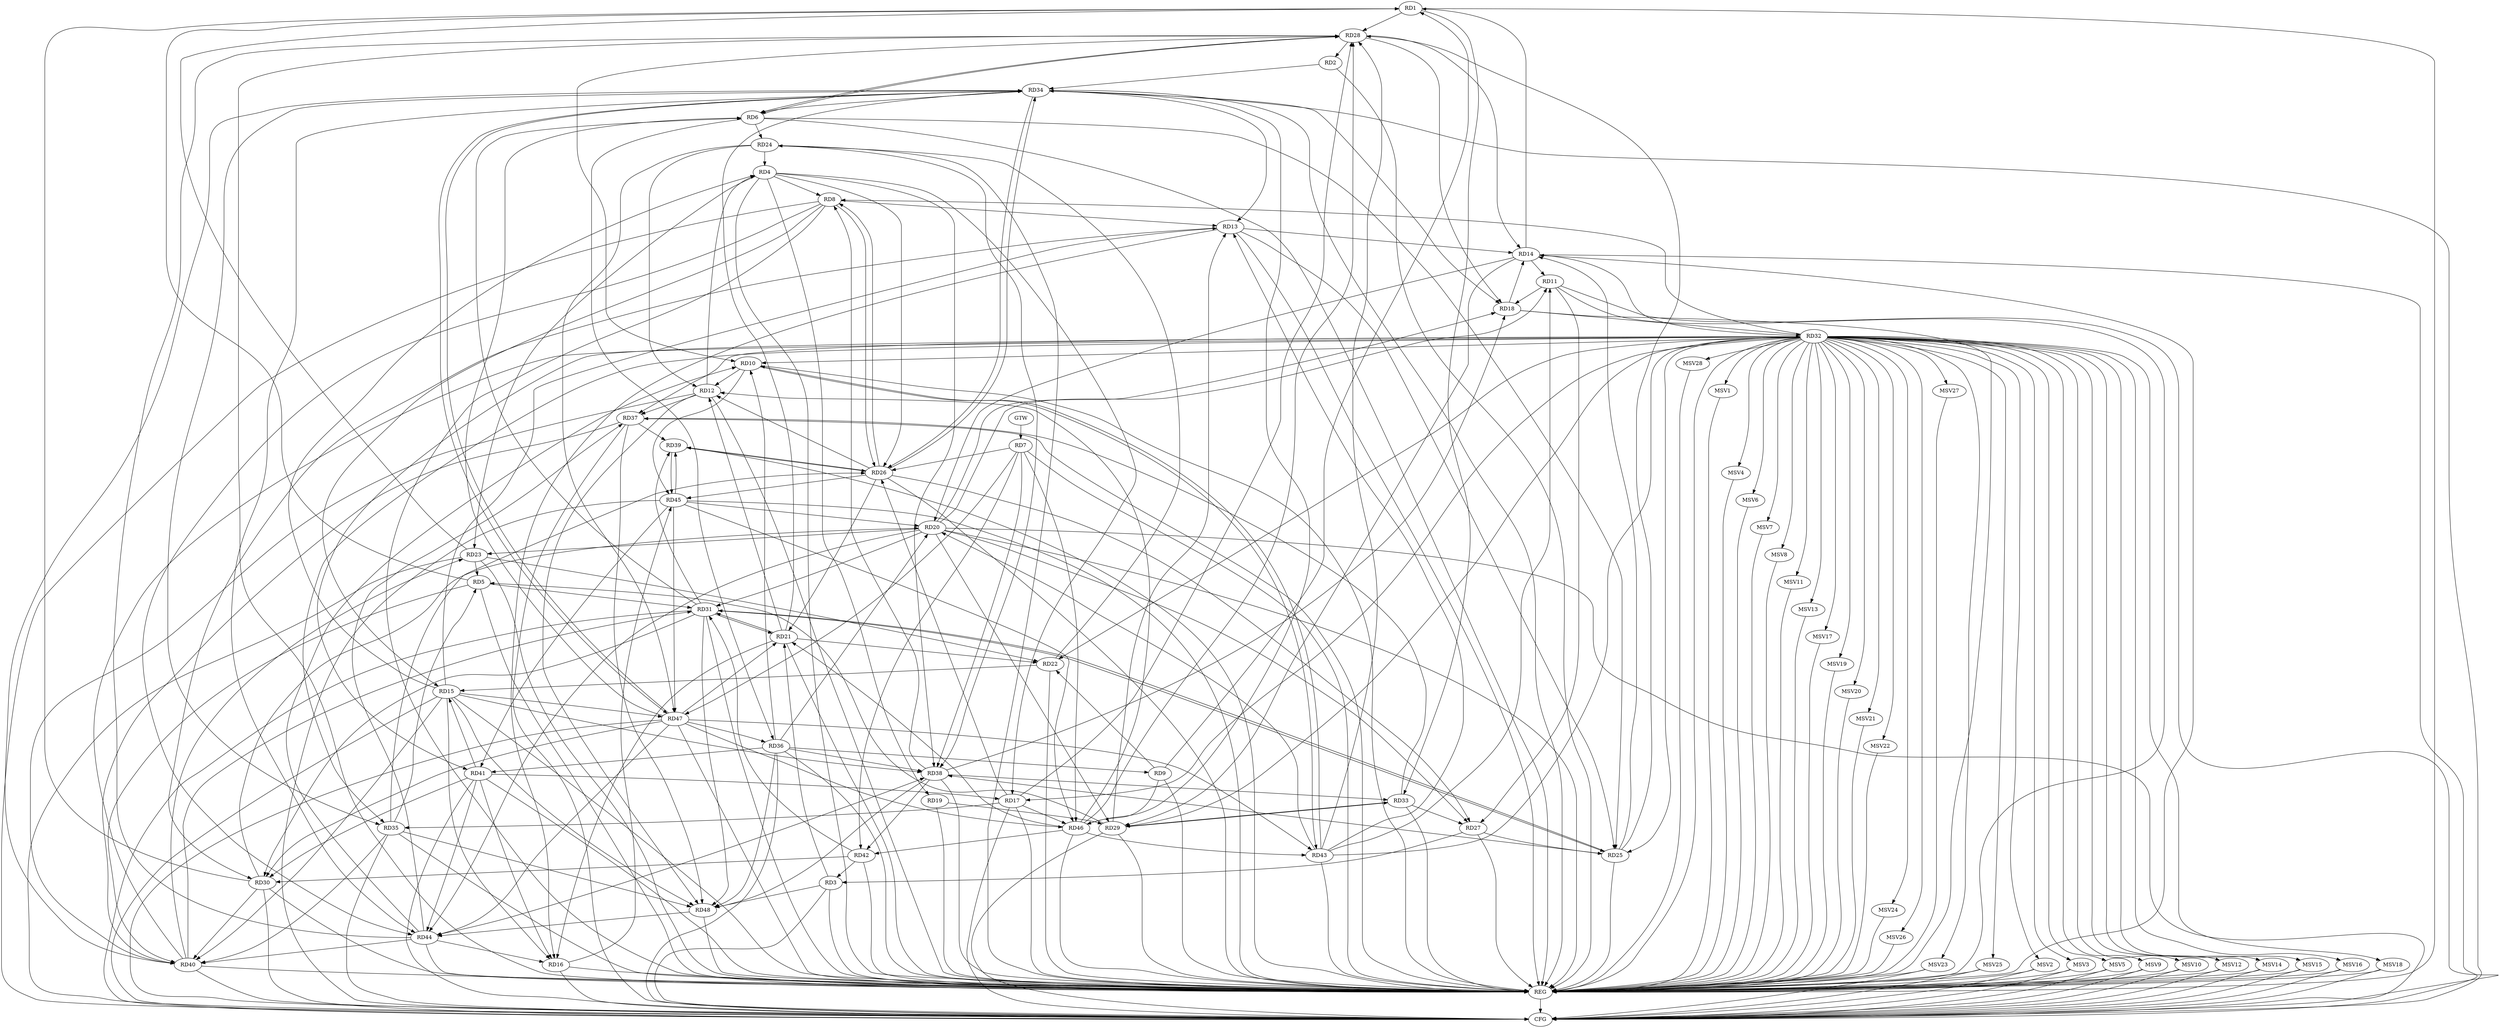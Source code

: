 strict digraph G {
  RD1 [ label="RD1" ];
  RD2 [ label="RD2" ];
  RD3 [ label="RD3" ];
  RD4 [ label="RD4" ];
  RD5 [ label="RD5" ];
  RD6 [ label="RD6" ];
  RD7 [ label="RD7" ];
  RD8 [ label="RD8" ];
  RD9 [ label="RD9" ];
  RD10 [ label="RD10" ];
  RD11 [ label="RD11" ];
  RD12 [ label="RD12" ];
  RD13 [ label="RD13" ];
  RD14 [ label="RD14" ];
  RD15 [ label="RD15" ];
  RD16 [ label="RD16" ];
  RD17 [ label="RD17" ];
  RD18 [ label="RD18" ];
  RD19 [ label="RD19" ];
  RD20 [ label="RD20" ];
  RD21 [ label="RD21" ];
  RD22 [ label="RD22" ];
  RD23 [ label="RD23" ];
  RD24 [ label="RD24" ];
  RD25 [ label="RD25" ];
  RD26 [ label="RD26" ];
  RD27 [ label="RD27" ];
  RD28 [ label="RD28" ];
  RD29 [ label="RD29" ];
  RD30 [ label="RD30" ];
  RD31 [ label="RD31" ];
  RD32 [ label="RD32" ];
  RD33 [ label="RD33" ];
  RD34 [ label="RD34" ];
  RD35 [ label="RD35" ];
  RD36 [ label="RD36" ];
  RD37 [ label="RD37" ];
  RD38 [ label="RD38" ];
  RD39 [ label="RD39" ];
  RD40 [ label="RD40" ];
  RD41 [ label="RD41" ];
  RD42 [ label="RD42" ];
  RD43 [ label="RD43" ];
  RD44 [ label="RD44" ];
  RD45 [ label="RD45" ];
  RD46 [ label="RD46" ];
  RD47 [ label="RD47" ];
  RD48 [ label="RD48" ];
  GTW [ label="GTW" ];
  REG [ label="REG" ];
  CFG [ label="CFG" ];
  MSV1 [ label="MSV1" ];
  MSV2 [ label="MSV2" ];
  MSV3 [ label="MSV3" ];
  MSV4 [ label="MSV4" ];
  MSV5 [ label="MSV5" ];
  MSV6 [ label="MSV6" ];
  MSV7 [ label="MSV7" ];
  MSV8 [ label="MSV8" ];
  MSV9 [ label="MSV9" ];
  MSV10 [ label="MSV10" ];
  MSV11 [ label="MSV11" ];
  MSV12 [ label="MSV12" ];
  MSV13 [ label="MSV13" ];
  MSV14 [ label="MSV14" ];
  MSV15 [ label="MSV15" ];
  MSV16 [ label="MSV16" ];
  MSV17 [ label="MSV17" ];
  MSV18 [ label="MSV18" ];
  MSV19 [ label="MSV19" ];
  MSV20 [ label="MSV20" ];
  MSV21 [ label="MSV21" ];
  MSV22 [ label="MSV22" ];
  MSV23 [ label="MSV23" ];
  MSV24 [ label="MSV24" ];
  MSV25 [ label="MSV25" ];
  MSV26 [ label="MSV26" ];
  MSV27 [ label="MSV27" ];
  MSV28 [ label="MSV28" ];
  RD5 -> RD1;
  RD9 -> RD1;
  RD14 -> RD1;
  RD23 -> RD1;
  RD1 -> RD28;
  RD30 -> RD1;
  RD1 -> RD33;
  RD28 -> RD2;
  RD2 -> RD34;
  RD3 -> RD21;
  RD27 -> RD3;
  RD42 -> RD3;
  RD3 -> RD48;
  RD4 -> RD8;
  RD12 -> RD4;
  RD15 -> RD4;
  RD4 -> RD17;
  RD4 -> RD19;
  RD4 -> RD23;
  RD24 -> RD4;
  RD4 -> RD26;
  RD4 -> RD38;
  RD23 -> RD5;
  RD29 -> RD5;
  RD5 -> RD31;
  RD35 -> RD5;
  RD5 -> RD40;
  RD6 -> RD24;
  RD6 -> RD25;
  RD6 -> RD28;
  RD28 -> RD6;
  RD31 -> RD6;
  RD34 -> RD6;
  RD6 -> RD36;
  RD47 -> RD6;
  RD7 -> RD26;
  RD7 -> RD38;
  RD7 -> RD42;
  RD7 -> RD46;
  RD7 -> RD47;
  RD8 -> RD13;
  RD8 -> RD15;
  RD8 -> RD26;
  RD26 -> RD8;
  RD32 -> RD8;
  RD38 -> RD8;
  RD8 -> RD44;
  RD9 -> RD22;
  RD36 -> RD9;
  RD9 -> RD46;
  RD10 -> RD12;
  RD28 -> RD10;
  RD32 -> RD10;
  RD36 -> RD10;
  RD10 -> RD43;
  RD43 -> RD10;
  RD44 -> RD10;
  RD10 -> RD45;
  RD14 -> RD11;
  RD11 -> RD18;
  RD20 -> RD11;
  RD11 -> RD27;
  RD43 -> RD11;
  RD21 -> RD12;
  RD24 -> RD12;
  RD26 -> RD12;
  RD12 -> RD37;
  RD12 -> RD40;
  RD46 -> RD12;
  RD12 -> RD48;
  RD13 -> RD14;
  RD15 -> RD13;
  RD13 -> RD16;
  RD13 -> RD25;
  RD29 -> RD13;
  RD13 -> RD30;
  RD34 -> RD13;
  RD43 -> RD13;
  RD18 -> RD14;
  RD14 -> RD20;
  RD25 -> RD14;
  RD28 -> RD14;
  RD14 -> RD29;
  RD32 -> RD14;
  RD15 -> RD16;
  RD22 -> RD15;
  RD15 -> RD38;
  RD15 -> RD40;
  RD41 -> RD15;
  RD15 -> RD47;
  RD15 -> RD48;
  RD21 -> RD16;
  RD41 -> RD16;
  RD44 -> RD16;
  RD16 -> RD45;
  RD17 -> RD26;
  RD17 -> RD28;
  RD32 -> RD17;
  RD17 -> RD35;
  RD41 -> RD17;
  RD17 -> RD46;
  RD20 -> RD18;
  RD28 -> RD18;
  RD18 -> RD32;
  RD34 -> RD18;
  RD38 -> RD18;
  RD19 -> RD29;
  RD20 -> RD23;
  RD20 -> RD27;
  RD20 -> RD29;
  RD30 -> RD20;
  RD20 -> RD31;
  RD36 -> RD20;
  RD43 -> RD20;
  RD20 -> RD44;
  RD45 -> RD20;
  RD21 -> RD22;
  RD26 -> RD21;
  RD21 -> RD31;
  RD31 -> RD21;
  RD21 -> RD34;
  RD46 -> RD21;
  RD47 -> RD21;
  RD23 -> RD22;
  RD22 -> RD24;
  RD32 -> RD22;
  RD40 -> RD23;
  RD24 -> RD38;
  RD24 -> RD47;
  RD27 -> RD25;
  RD25 -> RD28;
  RD25 -> RD31;
  RD31 -> RD25;
  RD32 -> RD25;
  RD25 -> RD38;
  RD26 -> RD27;
  RD26 -> RD34;
  RD34 -> RD26;
  RD35 -> RD26;
  RD26 -> RD39;
  RD39 -> RD26;
  RD26 -> RD45;
  RD33 -> RD27;
  RD43 -> RD28;
  RD44 -> RD28;
  RD46 -> RD28;
  RD32 -> RD29;
  RD29 -> RD33;
  RD33 -> RD29;
  RD31 -> RD30;
  RD30 -> RD40;
  RD41 -> RD30;
  RD42 -> RD30;
  RD47 -> RD30;
  RD31 -> RD39;
  RD40 -> RD31;
  RD42 -> RD31;
  RD31 -> RD48;
  RD32 -> RD35;
  RD32 -> RD37;
  RD40 -> RD32;
  RD32 -> RD41;
  RD43 -> RD32;
  RD33 -> RD37;
  RD38 -> RD33;
  RD34 -> RD35;
  RD40 -> RD34;
  RD34 -> RD44;
  RD46 -> RD34;
  RD34 -> RD47;
  RD47 -> RD34;
  RD35 -> RD40;
  RD35 -> RD48;
  RD36 -> RD38;
  RD36 -> RD41;
  RD47 -> RD36;
  RD36 -> RD48;
  RD37 -> RD39;
  RD37 -> RD40;
  RD44 -> RD37;
  RD37 -> RD48;
  RD38 -> RD42;
  RD44 -> RD38;
  RD38 -> RD48;
  RD39 -> RD45;
  RD45 -> RD39;
  RD44 -> RD40;
  RD41 -> RD44;
  RD45 -> RD41;
  RD46 -> RD42;
  RD46 -> RD43;
  RD47 -> RD43;
  RD47 -> RD44;
  RD48 -> RD44;
  RD45 -> RD46;
  RD45 -> RD47;
  RD47 -> RD46;
  GTW -> RD7;
  RD1 -> REG;
  RD2 -> REG;
  RD3 -> REG;
  RD4 -> REG;
  RD5 -> REG;
  RD6 -> REG;
  RD7 -> REG;
  RD8 -> REG;
  RD9 -> REG;
  RD10 -> REG;
  RD11 -> REG;
  RD12 -> REG;
  RD13 -> REG;
  RD14 -> REG;
  RD15 -> REG;
  RD16 -> REG;
  RD17 -> REG;
  RD18 -> REG;
  RD19 -> REG;
  RD20 -> REG;
  RD21 -> REG;
  RD22 -> REG;
  RD23 -> REG;
  RD24 -> REG;
  RD25 -> REG;
  RD26 -> REG;
  RD27 -> REG;
  RD28 -> REG;
  RD29 -> REG;
  RD30 -> REG;
  RD31 -> REG;
  RD32 -> REG;
  RD33 -> REG;
  RD34 -> REG;
  RD35 -> REG;
  RD36 -> REG;
  RD37 -> REG;
  RD38 -> REG;
  RD39 -> REG;
  RD40 -> REG;
  RD41 -> REG;
  RD42 -> REG;
  RD43 -> REG;
  RD44 -> REG;
  RD45 -> REG;
  RD46 -> REG;
  RD47 -> REG;
  RD48 -> REG;
  RD3 -> CFG;
  RD8 -> CFG;
  RD29 -> CFG;
  RD16 -> CFG;
  RD31 -> CFG;
  RD37 -> CFG;
  RD34 -> CFG;
  RD20 -> CFG;
  RD41 -> CFG;
  RD30 -> CFG;
  RD47 -> CFG;
  RD14 -> CFG;
  RD23 -> CFG;
  RD35 -> CFG;
  RD45 -> CFG;
  RD40 -> CFG;
  RD11 -> CFG;
  RD15 -> CFG;
  RD36 -> CFG;
  RD17 -> CFG;
  REG -> CFG;
  RD32 -> MSV1;
  RD32 -> MSV2;
  RD32 -> MSV3;
  RD32 -> MSV4;
  RD32 -> MSV5;
  MSV1 -> REG;
  MSV2 -> REG;
  MSV2 -> CFG;
  MSV3 -> REG;
  MSV3 -> CFG;
  MSV4 -> REG;
  MSV5 -> REG;
  MSV5 -> CFG;
  RD32 -> MSV6;
  MSV6 -> REG;
  RD32 -> MSV7;
  RD32 -> MSV8;
  RD32 -> MSV9;
  MSV7 -> REG;
  MSV8 -> REG;
  MSV9 -> REG;
  MSV9 -> CFG;
  RD32 -> MSV10;
  MSV10 -> REG;
  MSV10 -> CFG;
  RD32 -> MSV11;
  MSV11 -> REG;
  RD32 -> MSV12;
  RD32 -> MSV13;
  MSV12 -> REG;
  MSV12 -> CFG;
  MSV13 -> REG;
  RD32 -> MSV14;
  RD32 -> MSV15;
  MSV14 -> REG;
  MSV14 -> CFG;
  MSV15 -> REG;
  MSV15 -> CFG;
  RD32 -> MSV16;
  MSV16 -> REG;
  MSV16 -> CFG;
  RD32 -> MSV17;
  RD32 -> MSV18;
  RD32 -> MSV19;
  RD32 -> MSV20;
  MSV17 -> REG;
  MSV18 -> REG;
  MSV18 -> CFG;
  MSV19 -> REG;
  MSV20 -> REG;
  RD32 -> MSV21;
  RD32 -> MSV22;
  RD32 -> MSV23;
  MSV21 -> REG;
  MSV22 -> REG;
  MSV23 -> REG;
  MSV23 -> CFG;
  RD32 -> MSV24;
  MSV24 -> REG;
  RD32 -> MSV25;
  RD32 -> MSV26;
  MSV25 -> REG;
  MSV25 -> CFG;
  MSV26 -> REG;
  RD32 -> MSV27;
  MSV27 -> REG;
  RD32 -> MSV28;
  MSV28 -> REG;
}
